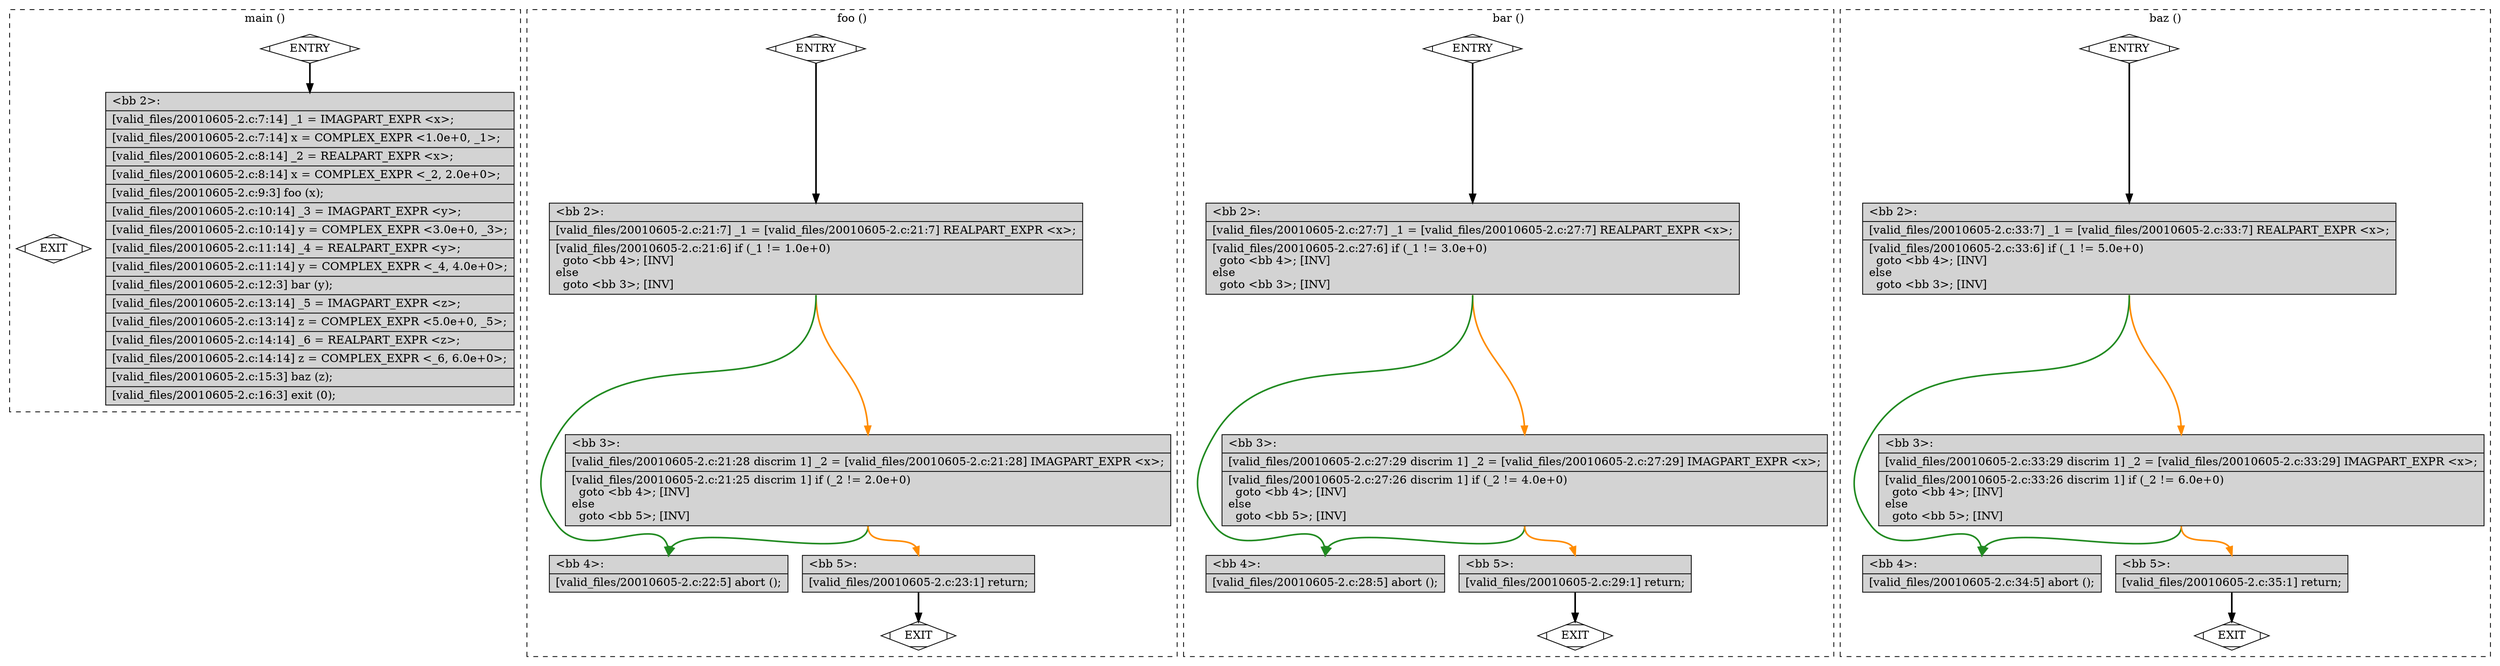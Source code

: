 digraph "a-20010605-2.c.015t.cfg" {
overlap=false;
subgraph "cluster_main" {
	style="dashed";
	color="black";
	label="main ()";
	fn_0_basic_block_0 [shape=Mdiamond,style=filled,fillcolor=white,label="ENTRY"];

	fn_0_basic_block_1 [shape=Mdiamond,style=filled,fillcolor=white,label="EXIT"];

	fn_0_basic_block_2 [shape=record,style=filled,fillcolor=lightgrey,label="{\<bb\ 2\>:\l\
|[valid_files/20010605-2.c:7:14]\ _1\ =\ IMAGPART_EXPR\ \<x\>;\l\
|[valid_files/20010605-2.c:7:14]\ x\ =\ COMPLEX_EXPR\ \<1.0e+0,\ _1\>;\l\
|[valid_files/20010605-2.c:8:14]\ _2\ =\ REALPART_EXPR\ \<x\>;\l\
|[valid_files/20010605-2.c:8:14]\ x\ =\ COMPLEX_EXPR\ \<_2,\ 2.0e+0\>;\l\
|[valid_files/20010605-2.c:9:3]\ foo\ (x);\l\
|[valid_files/20010605-2.c:10:14]\ _3\ =\ IMAGPART_EXPR\ \<y\>;\l\
|[valid_files/20010605-2.c:10:14]\ y\ =\ COMPLEX_EXPR\ \<3.0e+0,\ _3\>;\l\
|[valid_files/20010605-2.c:11:14]\ _4\ =\ REALPART_EXPR\ \<y\>;\l\
|[valid_files/20010605-2.c:11:14]\ y\ =\ COMPLEX_EXPR\ \<_4,\ 4.0e+0\>;\l\
|[valid_files/20010605-2.c:12:3]\ bar\ (y);\l\
|[valid_files/20010605-2.c:13:14]\ _5\ =\ IMAGPART_EXPR\ \<z\>;\l\
|[valid_files/20010605-2.c:13:14]\ z\ =\ COMPLEX_EXPR\ \<5.0e+0,\ _5\>;\l\
|[valid_files/20010605-2.c:14:14]\ _6\ =\ REALPART_EXPR\ \<z\>;\l\
|[valid_files/20010605-2.c:14:14]\ z\ =\ COMPLEX_EXPR\ \<_6,\ 6.0e+0\>;\l\
|[valid_files/20010605-2.c:15:3]\ baz\ (z);\l\
|[valid_files/20010605-2.c:16:3]\ exit\ (0);\l\
}"];

	fn_0_basic_block_0:s -> fn_0_basic_block_2:n [style="solid,bold",color=black,weight=100,constraint=true];
	fn_0_basic_block_0:s -> fn_0_basic_block_1:n [style="invis",constraint=true];
}
subgraph "cluster_foo" {
	style="dashed";
	color="black";
	label="foo ()";
	fn_1_basic_block_0 [shape=Mdiamond,style=filled,fillcolor=white,label="ENTRY"];

	fn_1_basic_block_1 [shape=Mdiamond,style=filled,fillcolor=white,label="EXIT"];

	fn_1_basic_block_2 [shape=record,style=filled,fillcolor=lightgrey,label="{\<bb\ 2\>:\l\
|[valid_files/20010605-2.c:21:7]\ _1\ =\ [valid_files/20010605-2.c:21:7]\ REALPART_EXPR\ \<x\>;\l\
|[valid_files/20010605-2.c:21:6]\ if\ (_1\ !=\ 1.0e+0)\l\
\ \ goto\ \<bb\ 4\>;\ [INV]\l\
else\l\
\ \ goto\ \<bb\ 3\>;\ [INV]\l\
}"];

	fn_1_basic_block_3 [shape=record,style=filled,fillcolor=lightgrey,label="{\<bb\ 3\>:\l\
|[valid_files/20010605-2.c:21:28\ discrim\ 1]\ _2\ =\ [valid_files/20010605-2.c:21:28]\ IMAGPART_EXPR\ \<x\>;\l\
|[valid_files/20010605-2.c:21:25\ discrim\ 1]\ if\ (_2\ !=\ 2.0e+0)\l\
\ \ goto\ \<bb\ 4\>;\ [INV]\l\
else\l\
\ \ goto\ \<bb\ 5\>;\ [INV]\l\
}"];

	fn_1_basic_block_4 [shape=record,style=filled,fillcolor=lightgrey,label="{\<bb\ 4\>:\l\
|[valid_files/20010605-2.c:22:5]\ abort\ ();\l\
}"];

	fn_1_basic_block_5 [shape=record,style=filled,fillcolor=lightgrey,label="{\<bb\ 5\>:\l\
|[valid_files/20010605-2.c:23:1]\ return;\l\
}"];

	fn_1_basic_block_0:s -> fn_1_basic_block_2:n [style="solid,bold",color=black,weight=100,constraint=true];
	fn_1_basic_block_2:s -> fn_1_basic_block_4:n [style="solid,bold",color=forestgreen,weight=10,constraint=true];
	fn_1_basic_block_2:s -> fn_1_basic_block_3:n [style="solid,bold",color=darkorange,weight=10,constraint=true];
	fn_1_basic_block_3:s -> fn_1_basic_block_4:n [style="solid,bold",color=forestgreen,weight=10,constraint=true];
	fn_1_basic_block_3:s -> fn_1_basic_block_5:n [style="solid,bold",color=darkorange,weight=10,constraint=true];
	fn_1_basic_block_5:s -> fn_1_basic_block_1:n [style="solid,bold",color=black,weight=10,constraint=true];
	fn_1_basic_block_0:s -> fn_1_basic_block_1:n [style="invis",constraint=true];
}
subgraph "cluster_bar" {
	style="dashed";
	color="black";
	label="bar ()";
	fn_2_basic_block_0 [shape=Mdiamond,style=filled,fillcolor=white,label="ENTRY"];

	fn_2_basic_block_1 [shape=Mdiamond,style=filled,fillcolor=white,label="EXIT"];

	fn_2_basic_block_2 [shape=record,style=filled,fillcolor=lightgrey,label="{\<bb\ 2\>:\l\
|[valid_files/20010605-2.c:27:7]\ _1\ =\ [valid_files/20010605-2.c:27:7]\ REALPART_EXPR\ \<x\>;\l\
|[valid_files/20010605-2.c:27:6]\ if\ (_1\ !=\ 3.0e+0)\l\
\ \ goto\ \<bb\ 4\>;\ [INV]\l\
else\l\
\ \ goto\ \<bb\ 3\>;\ [INV]\l\
}"];

	fn_2_basic_block_3 [shape=record,style=filled,fillcolor=lightgrey,label="{\<bb\ 3\>:\l\
|[valid_files/20010605-2.c:27:29\ discrim\ 1]\ _2\ =\ [valid_files/20010605-2.c:27:29]\ IMAGPART_EXPR\ \<x\>;\l\
|[valid_files/20010605-2.c:27:26\ discrim\ 1]\ if\ (_2\ !=\ 4.0e+0)\l\
\ \ goto\ \<bb\ 4\>;\ [INV]\l\
else\l\
\ \ goto\ \<bb\ 5\>;\ [INV]\l\
}"];

	fn_2_basic_block_4 [shape=record,style=filled,fillcolor=lightgrey,label="{\<bb\ 4\>:\l\
|[valid_files/20010605-2.c:28:5]\ abort\ ();\l\
}"];

	fn_2_basic_block_5 [shape=record,style=filled,fillcolor=lightgrey,label="{\<bb\ 5\>:\l\
|[valid_files/20010605-2.c:29:1]\ return;\l\
}"];

	fn_2_basic_block_0:s -> fn_2_basic_block_2:n [style="solid,bold",color=black,weight=100,constraint=true];
	fn_2_basic_block_2:s -> fn_2_basic_block_4:n [style="solid,bold",color=forestgreen,weight=10,constraint=true];
	fn_2_basic_block_2:s -> fn_2_basic_block_3:n [style="solid,bold",color=darkorange,weight=10,constraint=true];
	fn_2_basic_block_3:s -> fn_2_basic_block_4:n [style="solid,bold",color=forestgreen,weight=10,constraint=true];
	fn_2_basic_block_3:s -> fn_2_basic_block_5:n [style="solid,bold",color=darkorange,weight=10,constraint=true];
	fn_2_basic_block_5:s -> fn_2_basic_block_1:n [style="solid,bold",color=black,weight=10,constraint=true];
	fn_2_basic_block_0:s -> fn_2_basic_block_1:n [style="invis",constraint=true];
}
subgraph "cluster_baz" {
	style="dashed";
	color="black";
	label="baz ()";
	fn_3_basic_block_0 [shape=Mdiamond,style=filled,fillcolor=white,label="ENTRY"];

	fn_3_basic_block_1 [shape=Mdiamond,style=filled,fillcolor=white,label="EXIT"];

	fn_3_basic_block_2 [shape=record,style=filled,fillcolor=lightgrey,label="{\<bb\ 2\>:\l\
|[valid_files/20010605-2.c:33:7]\ _1\ =\ [valid_files/20010605-2.c:33:7]\ REALPART_EXPR\ \<x\>;\l\
|[valid_files/20010605-2.c:33:6]\ if\ (_1\ !=\ 5.0e+0)\l\
\ \ goto\ \<bb\ 4\>;\ [INV]\l\
else\l\
\ \ goto\ \<bb\ 3\>;\ [INV]\l\
}"];

	fn_3_basic_block_3 [shape=record,style=filled,fillcolor=lightgrey,label="{\<bb\ 3\>:\l\
|[valid_files/20010605-2.c:33:29\ discrim\ 1]\ _2\ =\ [valid_files/20010605-2.c:33:29]\ IMAGPART_EXPR\ \<x\>;\l\
|[valid_files/20010605-2.c:33:26\ discrim\ 1]\ if\ (_2\ !=\ 6.0e+0)\l\
\ \ goto\ \<bb\ 4\>;\ [INV]\l\
else\l\
\ \ goto\ \<bb\ 5\>;\ [INV]\l\
}"];

	fn_3_basic_block_4 [shape=record,style=filled,fillcolor=lightgrey,label="{\<bb\ 4\>:\l\
|[valid_files/20010605-2.c:34:5]\ abort\ ();\l\
}"];

	fn_3_basic_block_5 [shape=record,style=filled,fillcolor=lightgrey,label="{\<bb\ 5\>:\l\
|[valid_files/20010605-2.c:35:1]\ return;\l\
}"];

	fn_3_basic_block_0:s -> fn_3_basic_block_2:n [style="solid,bold",color=black,weight=100,constraint=true];
	fn_3_basic_block_2:s -> fn_3_basic_block_4:n [style="solid,bold",color=forestgreen,weight=10,constraint=true];
	fn_3_basic_block_2:s -> fn_3_basic_block_3:n [style="solid,bold",color=darkorange,weight=10,constraint=true];
	fn_3_basic_block_3:s -> fn_3_basic_block_4:n [style="solid,bold",color=forestgreen,weight=10,constraint=true];
	fn_3_basic_block_3:s -> fn_3_basic_block_5:n [style="solid,bold",color=darkorange,weight=10,constraint=true];
	fn_3_basic_block_5:s -> fn_3_basic_block_1:n [style="solid,bold",color=black,weight=10,constraint=true];
	fn_3_basic_block_0:s -> fn_3_basic_block_1:n [style="invis",constraint=true];
}
}
